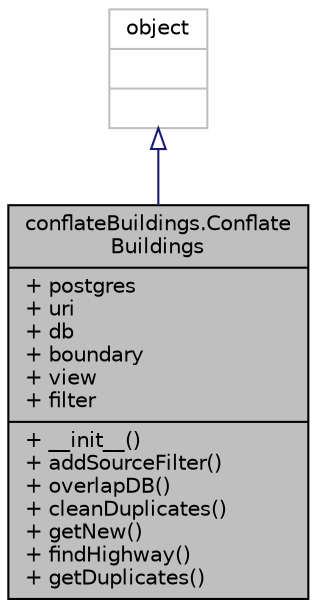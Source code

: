 digraph "conflateBuildings.ConflateBuildings"
{
 // LATEX_PDF_SIZE
  edge [fontname="Helvetica",fontsize="10",labelfontname="Helvetica",labelfontsize="10"];
  node [fontname="Helvetica",fontsize="10",shape=record];
  Node1 [label="{conflateBuildings.Conflate\lBuildings\n|+ postgres\l+ uri\l+ db\l+ boundary\l+ view\l+ filter\l|+ __init__()\l+ addSourceFilter()\l+ overlapDB()\l+ cleanDuplicates()\l+ getNew()\l+ findHighway()\l+ getDuplicates()\l}",height=0.2,width=0.4,color="black", fillcolor="grey75", style="filled", fontcolor="black",tooltip=" "];
  Node2 -> Node1 [dir="back",color="midnightblue",fontsize="10",style="solid",arrowtail="onormal",fontname="Helvetica"];
  Node2 [label="{object\n||}",height=0.2,width=0.4,color="grey75", fillcolor="white", style="filled",tooltip=" "];
}
